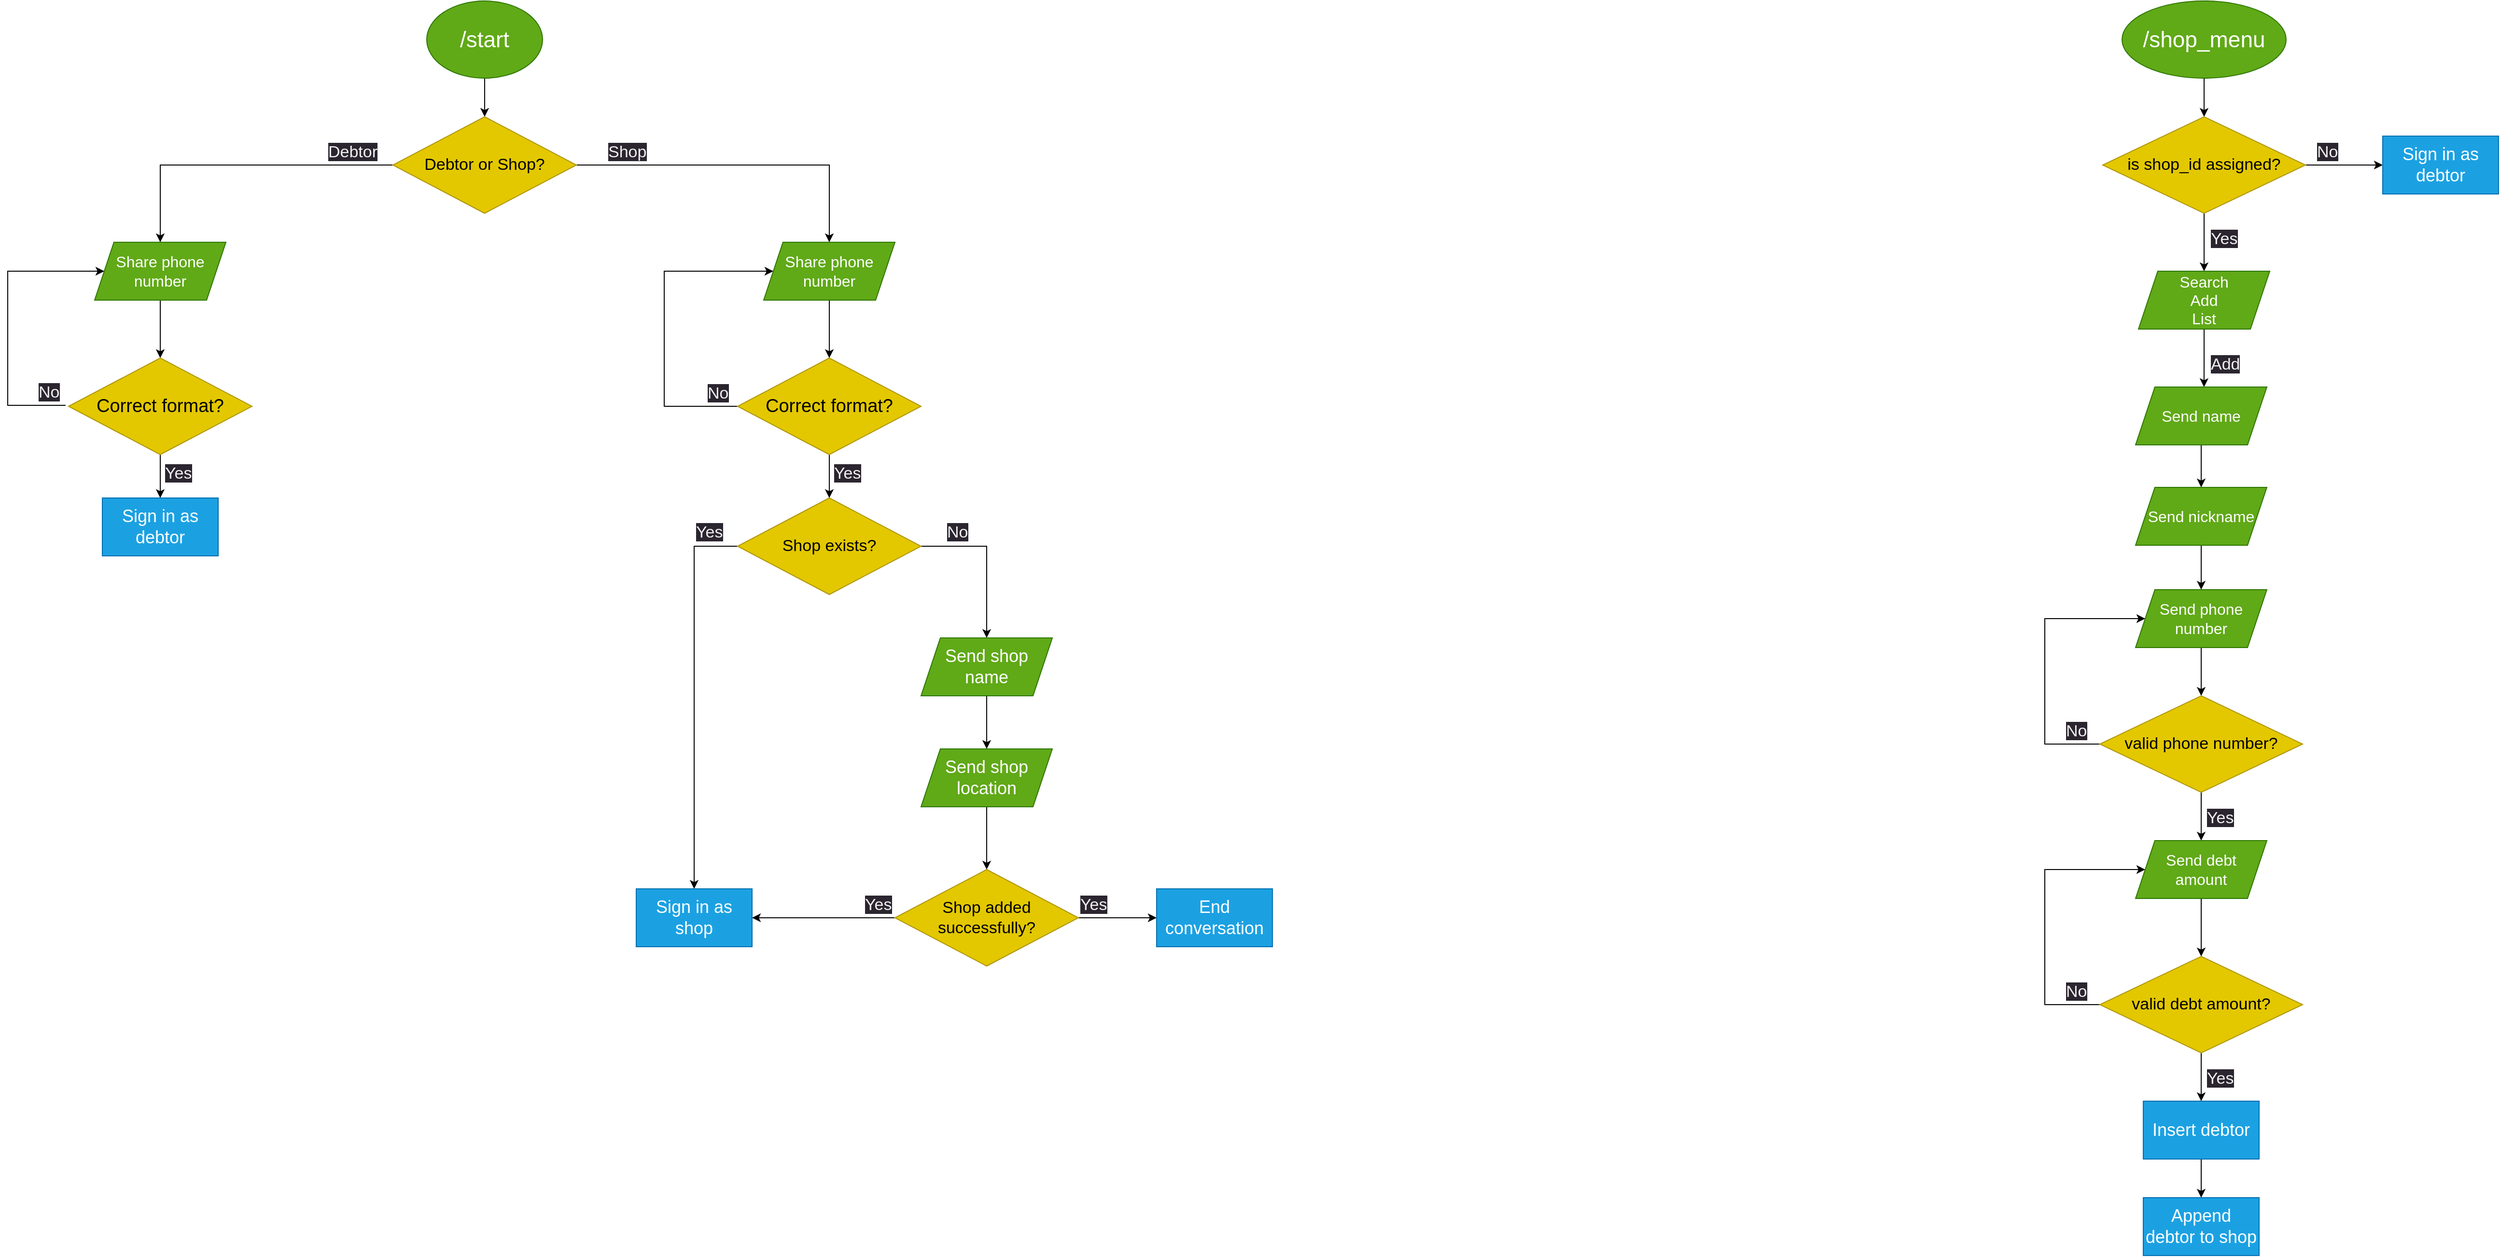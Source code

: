 <mxfile version="21.5.0" type="device">
  <diagram name="Page-1" id="ZCTmXSfx99b_AYZsrj3S">
    <mxGraphModel dx="1766" dy="804" grid="1" gridSize="10" guides="1" tooltips="1" connect="1" arrows="1" fold="1" page="0" pageScale="1" pageWidth="827" pageHeight="1169" math="0" shadow="0">
      <root>
        <mxCell id="0" />
        <mxCell id="1" parent="0" />
        <mxCell id="9ZaSiUd8DV9uHAAC3J2y-7" style="edgeStyle=orthogonalEdgeStyle;rounded=0;orthogonalLoop=1;jettySize=auto;html=1;exitX=0.5;exitY=1;exitDx=0;exitDy=0;entryX=0.5;entryY=0;entryDx=0;entryDy=0;" edge="1" parent="1" source="9ZaSiUd8DV9uHAAC3J2y-1" target="9ZaSiUd8DV9uHAAC3J2y-6">
          <mxGeometry relative="1" as="geometry" />
        </mxCell>
        <mxCell id="9ZaSiUd8DV9uHAAC3J2y-1" value="&lt;font style=&quot;font-size: 23px;&quot;&gt;/start&lt;/font&gt;" style="ellipse;whiteSpace=wrap;html=1;fillColor=#60a917;fontColor=#ffffff;strokeColor=#2D7600;" vertex="1" parent="1">
          <mxGeometry x="354" y="40" width="120" height="80" as="geometry" />
        </mxCell>
        <mxCell id="9ZaSiUd8DV9uHAAC3J2y-29" style="edgeStyle=orthogonalEdgeStyle;rounded=0;orthogonalLoop=1;jettySize=auto;html=1;exitX=0;exitY=0.5;exitDx=0;exitDy=0;entryX=0.5;entryY=0;entryDx=0;entryDy=0;" edge="1" parent="1" source="9ZaSiUd8DV9uHAAC3J2y-6" target="9ZaSiUd8DV9uHAAC3J2y-28">
          <mxGeometry relative="1" as="geometry" />
        </mxCell>
        <mxCell id="9ZaSiUd8DV9uHAAC3J2y-33" style="edgeStyle=orthogonalEdgeStyle;rounded=0;orthogonalLoop=1;jettySize=auto;html=1;exitX=1;exitY=0.5;exitDx=0;exitDy=0;entryX=0.5;entryY=0;entryDx=0;entryDy=0;" edge="1" parent="1" source="9ZaSiUd8DV9uHAAC3J2y-6" target="9ZaSiUd8DV9uHAAC3J2y-31">
          <mxGeometry relative="1" as="geometry" />
        </mxCell>
        <mxCell id="9ZaSiUd8DV9uHAAC3J2y-6" value="&lt;font style=&quot;font-size: 17px;&quot;&gt;Debtor or Shop?&lt;/font&gt;" style="rhombus;whiteSpace=wrap;html=1;fillColor=#e3c800;fontColor=#000000;strokeColor=#B09500;" vertex="1" parent="1">
          <mxGeometry x="319" y="160" width="190" height="100" as="geometry" />
        </mxCell>
        <mxCell id="9ZaSiUd8DV9uHAAC3J2y-10" value="&lt;font style=&quot;font-size: 18px;&quot;&gt;Sign in as debtor&lt;/font&gt;" style="rounded=0;whiteSpace=wrap;html=1;fillColor=#1ba1e2;fontColor=#ffffff;strokeColor=#006EAF;" vertex="1" parent="1">
          <mxGeometry x="18" y="555" width="120" height="60" as="geometry" />
        </mxCell>
        <mxCell id="9ZaSiUd8DV9uHAAC3J2y-12" value="&lt;span style=&quot;color: rgb(240, 240, 240); font-family: Helvetica; font-size: 17px; font-style: normal; font-variant-ligatures: normal; font-variant-caps: normal; font-weight: 400; letter-spacing: normal; orphans: 2; text-align: center; text-indent: 0px; text-transform: none; widows: 2; word-spacing: 0px; -webkit-text-stroke-width: 0px; background-color: rgb(42, 37, 47); text-decoration-thickness: initial; text-decoration-style: initial; text-decoration-color: initial; float: none; display: inline !important;&quot;&gt;Debtor&lt;/span&gt;" style="text;whiteSpace=wrap;html=1;" vertex="1" parent="1">
          <mxGeometry x="250" y="180" width="60" height="30" as="geometry" />
        </mxCell>
        <mxCell id="9ZaSiUd8DV9uHAAC3J2y-19" style="edgeStyle=orthogonalEdgeStyle;rounded=0;orthogonalLoop=1;jettySize=auto;html=1;exitX=0;exitY=0.5;exitDx=0;exitDy=0;entryX=0.5;entryY=0;entryDx=0;entryDy=0;" edge="1" parent="1" source="9ZaSiUd8DV9uHAAC3J2y-15" target="9ZaSiUd8DV9uHAAC3J2y-18">
          <mxGeometry relative="1" as="geometry" />
        </mxCell>
        <mxCell id="9ZaSiUd8DV9uHAAC3J2y-38" style="edgeStyle=orthogonalEdgeStyle;rounded=0;orthogonalLoop=1;jettySize=auto;html=1;exitX=1;exitY=0.5;exitDx=0;exitDy=0;entryX=0.5;entryY=0;entryDx=0;entryDy=0;" edge="1" parent="1" source="9ZaSiUd8DV9uHAAC3J2y-15" target="9ZaSiUd8DV9uHAAC3J2y-35">
          <mxGeometry relative="1" as="geometry" />
        </mxCell>
        <mxCell id="9ZaSiUd8DV9uHAAC3J2y-15" value="&lt;font style=&quot;font-size: 17px;&quot;&gt;Shop exists?&lt;/font&gt;" style="rhombus;whiteSpace=wrap;html=1;fillColor=#e3c800;fontColor=#000000;strokeColor=#B09500;" vertex="1" parent="1">
          <mxGeometry x="676" y="555" width="190" height="100" as="geometry" />
        </mxCell>
        <mxCell id="9ZaSiUd8DV9uHAAC3J2y-18" value="&lt;font style=&quot;font-size: 18px;&quot;&gt;Sign in as shop&lt;/font&gt;" style="rounded=0;whiteSpace=wrap;html=1;fillColor=#1ba1e2;fontColor=#ffffff;strokeColor=#006EAF;" vertex="1" parent="1">
          <mxGeometry x="571" y="960" width="120" height="60" as="geometry" />
        </mxCell>
        <mxCell id="9ZaSiUd8DV9uHAAC3J2y-22" value="&lt;span style=&quot;color: rgb(240, 240, 240); font-family: Helvetica; font-size: 17px; font-style: normal; font-variant-ligatures: normal; font-variant-caps: normal; font-weight: 400; letter-spacing: normal; orphans: 2; text-align: center; text-indent: 0px; text-transform: none; widows: 2; word-spacing: 0px; -webkit-text-stroke-width: 0px; background-color: rgb(42, 37, 47); text-decoration-thickness: initial; text-decoration-style: initial; text-decoration-color: initial; float: none; display: inline !important;&quot;&gt;Shop&lt;/span&gt;" style="text;whiteSpace=wrap;html=1;" vertex="1" parent="1">
          <mxGeometry x="540" y="180" width="60" height="30" as="geometry" />
        </mxCell>
        <mxCell id="9ZaSiUd8DV9uHAAC3J2y-23" value="&lt;span style=&quot;color: rgb(240, 240, 240); font-family: Helvetica; font-size: 17px; font-style: normal; font-variant-ligatures: normal; font-variant-caps: normal; font-weight: 400; letter-spacing: normal; orphans: 2; text-align: center; text-indent: 0px; text-transform: none; widows: 2; word-spacing: 0px; -webkit-text-stroke-width: 0px; background-color: rgb(42, 37, 47); text-decoration-thickness: initial; text-decoration-style: initial; text-decoration-color: initial; float: none; display: inline !important;&quot;&gt;Yes&lt;/span&gt;" style="text;whiteSpace=wrap;html=1;" vertex="1" parent="1">
          <mxGeometry x="631" y="574" width="60" height="30" as="geometry" />
        </mxCell>
        <mxCell id="9ZaSiUd8DV9uHAAC3J2y-24" value="&lt;span style=&quot;color: rgb(240, 240, 240); font-family: Helvetica; font-size: 17px; font-style: normal; font-variant-ligatures: normal; font-variant-caps: normal; font-weight: 400; letter-spacing: normal; orphans: 2; text-align: center; text-indent: 0px; text-transform: none; widows: 2; word-spacing: 0px; -webkit-text-stroke-width: 0px; background-color: rgb(42, 37, 47); text-decoration-thickness: initial; text-decoration-style: initial; text-decoration-color: initial; float: none; display: inline !important;&quot;&gt;No&lt;/span&gt;" style="text;whiteSpace=wrap;html=1;" vertex="1" parent="1">
          <mxGeometry x="891" y="574" width="60" height="30" as="geometry" />
        </mxCell>
        <mxCell id="9ZaSiUd8DV9uHAAC3J2y-42" style="edgeStyle=orthogonalEdgeStyle;rounded=0;orthogonalLoop=1;jettySize=auto;html=1;exitX=0.5;exitY=1;exitDx=0;exitDy=0;entryX=0.5;entryY=0;entryDx=0;entryDy=0;" edge="1" parent="1" source="9ZaSiUd8DV9uHAAC3J2y-28" target="9ZaSiUd8DV9uHAAC3J2y-41">
          <mxGeometry relative="1" as="geometry" />
        </mxCell>
        <mxCell id="9ZaSiUd8DV9uHAAC3J2y-28" value="&lt;font style=&quot;font-size: 16px;&quot;&gt;Share phone number&lt;/font&gt;" style="shape=parallelogram;perimeter=parallelogramPerimeter;whiteSpace=wrap;html=1;fixedSize=1;fillColor=#60a917;fontColor=#ffffff;strokeColor=#2D7600;" vertex="1" parent="1">
          <mxGeometry x="10" y="290" width="136" height="60" as="geometry" />
        </mxCell>
        <mxCell id="9ZaSiUd8DV9uHAAC3J2y-49" style="edgeStyle=orthogonalEdgeStyle;rounded=0;orthogonalLoop=1;jettySize=auto;html=1;exitX=0.5;exitY=1;exitDx=0;exitDy=0;entryX=0.5;entryY=0;entryDx=0;entryDy=0;" edge="1" parent="1" source="9ZaSiUd8DV9uHAAC3J2y-31" target="9ZaSiUd8DV9uHAAC3J2y-48">
          <mxGeometry relative="1" as="geometry" />
        </mxCell>
        <mxCell id="9ZaSiUd8DV9uHAAC3J2y-31" value="&lt;font style=&quot;font-size: 16px;&quot;&gt;Share phone number&lt;/font&gt;" style="shape=parallelogram;perimeter=parallelogramPerimeter;whiteSpace=wrap;html=1;fixedSize=1;fillColor=#60a917;fontColor=#ffffff;strokeColor=#2D7600;" vertex="1" parent="1">
          <mxGeometry x="703" y="290" width="136" height="60" as="geometry" />
        </mxCell>
        <mxCell id="9ZaSiUd8DV9uHAAC3J2y-37" style="edgeStyle=orthogonalEdgeStyle;rounded=0;orthogonalLoop=1;jettySize=auto;html=1;exitX=0.5;exitY=1;exitDx=0;exitDy=0;entryX=0.5;entryY=0;entryDx=0;entryDy=0;" edge="1" parent="1" source="9ZaSiUd8DV9uHAAC3J2y-35" target="9ZaSiUd8DV9uHAAC3J2y-36">
          <mxGeometry relative="1" as="geometry" />
        </mxCell>
        <mxCell id="9ZaSiUd8DV9uHAAC3J2y-35" value="&lt;font style=&quot;font-size: 18px;&quot;&gt;Send shop name&lt;/font&gt;" style="shape=parallelogram;perimeter=parallelogramPerimeter;whiteSpace=wrap;html=1;fixedSize=1;fillColor=#60a917;fontColor=#ffffff;strokeColor=#2D7600;" vertex="1" parent="1">
          <mxGeometry x="866" y="700" width="136" height="60" as="geometry" />
        </mxCell>
        <mxCell id="9ZaSiUd8DV9uHAAC3J2y-56" style="edgeStyle=orthogonalEdgeStyle;rounded=0;orthogonalLoop=1;jettySize=auto;html=1;exitX=0.5;exitY=1;exitDx=0;exitDy=0;entryX=0.5;entryY=0;entryDx=0;entryDy=0;" edge="1" parent="1" source="9ZaSiUd8DV9uHAAC3J2y-36" target="9ZaSiUd8DV9uHAAC3J2y-55">
          <mxGeometry relative="1" as="geometry" />
        </mxCell>
        <mxCell id="9ZaSiUd8DV9uHAAC3J2y-36" value="&lt;font style=&quot;font-size: 18px;&quot;&gt;Send shop location&lt;/font&gt;" style="shape=parallelogram;perimeter=parallelogramPerimeter;whiteSpace=wrap;html=1;fixedSize=1;fillColor=#60a917;fontColor=#ffffff;strokeColor=#2D7600;" vertex="1" parent="1">
          <mxGeometry x="866" y="815" width="136" height="60" as="geometry" />
        </mxCell>
        <mxCell id="9ZaSiUd8DV9uHAAC3J2y-43" style="edgeStyle=orthogonalEdgeStyle;rounded=0;orthogonalLoop=1;jettySize=auto;html=1;exitX=0.5;exitY=1;exitDx=0;exitDy=0;entryX=0.5;entryY=0;entryDx=0;entryDy=0;" edge="1" parent="1" source="9ZaSiUd8DV9uHAAC3J2y-41" target="9ZaSiUd8DV9uHAAC3J2y-10">
          <mxGeometry relative="1" as="geometry" />
        </mxCell>
        <mxCell id="9ZaSiUd8DV9uHAAC3J2y-41" value="&lt;font style=&quot;font-size: 19px;&quot;&gt;Correct format?&lt;/font&gt;" style="rhombus;whiteSpace=wrap;html=1;fillColor=#e3c800;fontColor=#000000;strokeColor=#B09500;" vertex="1" parent="1">
          <mxGeometry x="-17" y="410" width="190" height="100" as="geometry" />
        </mxCell>
        <mxCell id="9ZaSiUd8DV9uHAAC3J2y-44" value="&lt;span style=&quot;color: rgb(240, 240, 240); font-family: Helvetica; font-size: 17px; font-style: normal; font-variant-ligatures: normal; font-variant-caps: normal; font-weight: 400; letter-spacing: normal; orphans: 2; text-align: center; text-indent: 0px; text-transform: none; widows: 2; word-spacing: 0px; -webkit-text-stroke-width: 0px; background-color: rgb(42, 37, 47); text-decoration-thickness: initial; text-decoration-style: initial; text-decoration-color: initial; float: none; display: inline !important;&quot;&gt;Yes&lt;/span&gt;" style="text;whiteSpace=wrap;html=1;" vertex="1" parent="1">
          <mxGeometry x="81" y="513" width="60" height="30" as="geometry" />
        </mxCell>
        <mxCell id="9ZaSiUd8DV9uHAAC3J2y-47" style="edgeStyle=orthogonalEdgeStyle;rounded=0;orthogonalLoop=1;jettySize=auto;html=1;exitX=0.5;exitY=1;exitDx=0;exitDy=0;entryX=0;entryY=0.5;entryDx=0;entryDy=0;" edge="1" parent="1" source="9ZaSiUd8DV9uHAAC3J2y-45" target="9ZaSiUd8DV9uHAAC3J2y-28">
          <mxGeometry relative="1" as="geometry">
            <Array as="points">
              <mxPoint x="-80" y="459" />
              <mxPoint x="-80" y="320" />
            </Array>
          </mxGeometry>
        </mxCell>
        <mxCell id="9ZaSiUd8DV9uHAAC3J2y-45" value="&lt;span style=&quot;color: rgb(240, 240, 240); font-family: Helvetica; font-size: 17px; font-style: normal; font-variant-ligatures: normal; font-variant-caps: normal; font-weight: 400; letter-spacing: normal; orphans: 2; text-align: center; text-indent: 0px; text-transform: none; widows: 2; word-spacing: 0px; -webkit-text-stroke-width: 0px; background-color: rgb(42, 37, 47); text-decoration-thickness: initial; text-decoration-style: initial; text-decoration-color: initial; float: none; display: inline !important;&quot;&gt;No&lt;/span&gt;" style="text;whiteSpace=wrap;html=1;" vertex="1" parent="1">
          <mxGeometry x="-50" y="429" width="60" height="30" as="geometry" />
        </mxCell>
        <mxCell id="9ZaSiUd8DV9uHAAC3J2y-50" style="edgeStyle=orthogonalEdgeStyle;rounded=0;orthogonalLoop=1;jettySize=auto;html=1;exitX=0.5;exitY=1;exitDx=0;exitDy=0;entryX=0.5;entryY=0;entryDx=0;entryDy=0;" edge="1" parent="1" source="9ZaSiUd8DV9uHAAC3J2y-48" target="9ZaSiUd8DV9uHAAC3J2y-15">
          <mxGeometry relative="1" as="geometry" />
        </mxCell>
        <mxCell id="9ZaSiUd8DV9uHAAC3J2y-51" style="edgeStyle=orthogonalEdgeStyle;rounded=0;orthogonalLoop=1;jettySize=auto;html=1;exitX=0;exitY=0.5;exitDx=0;exitDy=0;entryX=0;entryY=0.5;entryDx=0;entryDy=0;" edge="1" parent="1" source="9ZaSiUd8DV9uHAAC3J2y-48" target="9ZaSiUd8DV9uHAAC3J2y-31">
          <mxGeometry relative="1" as="geometry">
            <Array as="points">
              <mxPoint x="600" y="460" />
              <mxPoint x="600" y="320" />
            </Array>
          </mxGeometry>
        </mxCell>
        <mxCell id="9ZaSiUd8DV9uHAAC3J2y-48" value="&lt;font style=&quot;font-size: 19px;&quot;&gt;Correct format?&lt;/font&gt;" style="rhombus;whiteSpace=wrap;html=1;fillColor=#e3c800;fontColor=#000000;strokeColor=#B09500;" vertex="1" parent="1">
          <mxGeometry x="676" y="410" width="190" height="100" as="geometry" />
        </mxCell>
        <mxCell id="9ZaSiUd8DV9uHAAC3J2y-52" value="&lt;span style=&quot;color: rgb(240, 240, 240); font-family: Helvetica; font-size: 17px; font-style: normal; font-variant-ligatures: normal; font-variant-caps: normal; font-weight: 400; letter-spacing: normal; orphans: 2; text-align: center; text-indent: 0px; text-transform: none; widows: 2; word-spacing: 0px; -webkit-text-stroke-width: 0px; background-color: rgb(42, 37, 47); text-decoration-thickness: initial; text-decoration-style: initial; text-decoration-color: initial; float: none; display: inline !important;&quot;&gt;No&lt;/span&gt;" style="text;whiteSpace=wrap;html=1;" vertex="1" parent="1">
          <mxGeometry x="643" y="430" width="60" height="30" as="geometry" />
        </mxCell>
        <mxCell id="9ZaSiUd8DV9uHAAC3J2y-53" value="&lt;span style=&quot;color: rgb(240, 240, 240); font-family: Helvetica; font-size: 17px; font-style: normal; font-variant-ligatures: normal; font-variant-caps: normal; font-weight: 400; letter-spacing: normal; orphans: 2; text-align: center; text-indent: 0px; text-transform: none; widows: 2; word-spacing: 0px; -webkit-text-stroke-width: 0px; background-color: rgb(42, 37, 47); text-decoration-thickness: initial; text-decoration-style: initial; text-decoration-color: initial; float: none; display: inline !important;&quot;&gt;Yes&lt;/span&gt;" style="text;whiteSpace=wrap;html=1;" vertex="1" parent="1">
          <mxGeometry x="774" y="513" width="60" height="30" as="geometry" />
        </mxCell>
        <mxCell id="9ZaSiUd8DV9uHAAC3J2y-57" style="edgeStyle=orthogonalEdgeStyle;rounded=0;orthogonalLoop=1;jettySize=auto;html=1;exitX=0;exitY=0.5;exitDx=0;exitDy=0;entryX=1;entryY=0.5;entryDx=0;entryDy=0;" edge="1" parent="1" source="9ZaSiUd8DV9uHAAC3J2y-55" target="9ZaSiUd8DV9uHAAC3J2y-18">
          <mxGeometry relative="1" as="geometry" />
        </mxCell>
        <mxCell id="9ZaSiUd8DV9uHAAC3J2y-60" style="edgeStyle=orthogonalEdgeStyle;rounded=0;orthogonalLoop=1;jettySize=auto;html=1;exitX=1;exitY=0.5;exitDx=0;exitDy=0;entryX=0;entryY=0.5;entryDx=0;entryDy=0;" edge="1" parent="1" source="9ZaSiUd8DV9uHAAC3J2y-55" target="9ZaSiUd8DV9uHAAC3J2y-59">
          <mxGeometry relative="1" as="geometry" />
        </mxCell>
        <mxCell id="9ZaSiUd8DV9uHAAC3J2y-55" value="&lt;span style=&quot;font-size: 17px;&quot;&gt;Shop added successfully?&lt;/span&gt;" style="rhombus;whiteSpace=wrap;html=1;fillColor=#e3c800;fontColor=#000000;strokeColor=#B09500;" vertex="1" parent="1">
          <mxGeometry x="839" y="940" width="190" height="100" as="geometry" />
        </mxCell>
        <mxCell id="9ZaSiUd8DV9uHAAC3J2y-58" value="&lt;span style=&quot;color: rgb(240, 240, 240); font-family: Helvetica; font-size: 17px; font-style: normal; font-variant-ligatures: normal; font-variant-caps: normal; font-weight: 400; letter-spacing: normal; orphans: 2; text-align: center; text-indent: 0px; text-transform: none; widows: 2; word-spacing: 0px; -webkit-text-stroke-width: 0px; background-color: rgb(42, 37, 47); text-decoration-thickness: initial; text-decoration-style: initial; text-decoration-color: initial; float: none; display: inline !important;&quot;&gt;Yes&lt;/span&gt;" style="text;whiteSpace=wrap;html=1;" vertex="1" parent="1">
          <mxGeometry x="806" y="960" width="60" height="30" as="geometry" />
        </mxCell>
        <mxCell id="9ZaSiUd8DV9uHAAC3J2y-59" value="&lt;font style=&quot;font-size: 18px;&quot;&gt;End conversation&lt;/font&gt;" style="rounded=0;whiteSpace=wrap;html=1;fillColor=#1ba1e2;fontColor=#ffffff;strokeColor=#006EAF;" vertex="1" parent="1">
          <mxGeometry x="1110" y="960" width="120" height="60" as="geometry" />
        </mxCell>
        <mxCell id="9ZaSiUd8DV9uHAAC3J2y-61" value="&lt;span style=&quot;color: rgb(240, 240, 240); font-family: Helvetica; font-size: 17px; font-style: normal; font-variant-ligatures: normal; font-variant-caps: normal; font-weight: 400; letter-spacing: normal; orphans: 2; text-align: center; text-indent: 0px; text-transform: none; widows: 2; word-spacing: 0px; -webkit-text-stroke-width: 0px; background-color: rgb(42, 37, 47); text-decoration-thickness: initial; text-decoration-style: initial; text-decoration-color: initial; float: none; display: inline !important;&quot;&gt;Yes&lt;/span&gt;" style="text;whiteSpace=wrap;html=1;" vertex="1" parent="1">
          <mxGeometry x="1029" y="960" width="60" height="30" as="geometry" />
        </mxCell>
        <mxCell id="9ZaSiUd8DV9uHAAC3J2y-66" style="edgeStyle=orthogonalEdgeStyle;rounded=0;orthogonalLoop=1;jettySize=auto;html=1;exitX=0.5;exitY=1;exitDx=0;exitDy=0;entryX=0.5;entryY=0;entryDx=0;entryDy=0;" edge="1" parent="1" source="9ZaSiUd8DV9uHAAC3J2y-64" target="9ZaSiUd8DV9uHAAC3J2y-65">
          <mxGeometry relative="1" as="geometry" />
        </mxCell>
        <mxCell id="9ZaSiUd8DV9uHAAC3J2y-64" value="&lt;font style=&quot;font-size: 23px;&quot;&gt;/shop_menu&lt;/font&gt;" style="ellipse;whiteSpace=wrap;html=1;fillColor=#60a917;fontColor=#ffffff;strokeColor=#2D7600;" vertex="1" parent="1">
          <mxGeometry x="2110" y="40" width="170" height="80" as="geometry" />
        </mxCell>
        <mxCell id="9ZaSiUd8DV9uHAAC3J2y-68" style="edgeStyle=orthogonalEdgeStyle;rounded=0;orthogonalLoop=1;jettySize=auto;html=1;exitX=1;exitY=0.5;exitDx=0;exitDy=0;entryX=0;entryY=0.5;entryDx=0;entryDy=0;" edge="1" parent="1" source="9ZaSiUd8DV9uHAAC3J2y-65" target="9ZaSiUd8DV9uHAAC3J2y-67">
          <mxGeometry relative="1" as="geometry" />
        </mxCell>
        <mxCell id="9ZaSiUd8DV9uHAAC3J2y-74" style="edgeStyle=orthogonalEdgeStyle;rounded=0;orthogonalLoop=1;jettySize=auto;html=1;exitX=0.5;exitY=1;exitDx=0;exitDy=0;" edge="1" parent="1" source="9ZaSiUd8DV9uHAAC3J2y-65" target="9ZaSiUd8DV9uHAAC3J2y-73">
          <mxGeometry relative="1" as="geometry" />
        </mxCell>
        <mxCell id="9ZaSiUd8DV9uHAAC3J2y-65" value="&lt;font style=&quot;font-size: 17px;&quot;&gt;is shop_id assigned?&lt;/font&gt;" style="rhombus;whiteSpace=wrap;html=1;fillColor=#e3c800;fontColor=#000000;strokeColor=#B09500;" vertex="1" parent="1">
          <mxGeometry x="2090" y="160" width="210" height="100" as="geometry" />
        </mxCell>
        <mxCell id="9ZaSiUd8DV9uHAAC3J2y-67" value="&lt;font style=&quot;font-size: 18px;&quot;&gt;Sign in as debtor&lt;/font&gt;" style="rounded=0;whiteSpace=wrap;html=1;fillColor=#1ba1e2;fontColor=#ffffff;strokeColor=#006EAF;" vertex="1" parent="1">
          <mxGeometry x="2380" y="180" width="120" height="60" as="geometry" />
        </mxCell>
        <mxCell id="9ZaSiUd8DV9uHAAC3J2y-69" value="&lt;span style=&quot;color: rgb(240, 240, 240); font-family: Helvetica; font-size: 17px; font-style: normal; font-variant-ligatures: normal; font-variant-caps: normal; font-weight: 400; letter-spacing: normal; orphans: 2; text-align: center; text-indent: 0px; text-transform: none; widows: 2; word-spacing: 0px; -webkit-text-stroke-width: 0px; background-color: rgb(42, 37, 47); text-decoration-thickness: initial; text-decoration-style: initial; text-decoration-color: initial; float: none; display: inline !important;&quot;&gt;No&lt;/span&gt;" style="text;whiteSpace=wrap;html=1;" vertex="1" parent="1">
          <mxGeometry x="2310" y="180" width="60" height="30" as="geometry" />
        </mxCell>
        <mxCell id="9ZaSiUd8DV9uHAAC3J2y-72" value="&lt;span style=&quot;color: rgb(240, 240, 240); font-family: Helvetica; font-size: 17px; font-style: normal; font-variant-ligatures: normal; font-variant-caps: normal; font-weight: 400; letter-spacing: normal; orphans: 2; text-align: center; text-indent: 0px; text-transform: none; widows: 2; word-spacing: 0px; -webkit-text-stroke-width: 0px; background-color: rgb(42, 37, 47); text-decoration-thickness: initial; text-decoration-style: initial; text-decoration-color: initial; float: none; display: inline !important;&quot;&gt;Yes&lt;/span&gt;" style="text;whiteSpace=wrap;html=1;" vertex="1" parent="1">
          <mxGeometry x="2200" y="270" width="60" height="30" as="geometry" />
        </mxCell>
        <mxCell id="9ZaSiUd8DV9uHAAC3J2y-77" style="edgeStyle=orthogonalEdgeStyle;rounded=0;orthogonalLoop=1;jettySize=auto;html=1;exitX=0.5;exitY=1;exitDx=0;exitDy=0;" edge="1" parent="1" source="9ZaSiUd8DV9uHAAC3J2y-73">
          <mxGeometry relative="1" as="geometry">
            <mxPoint x="2194.952" y="440" as="targetPoint" />
          </mxGeometry>
        </mxCell>
        <mxCell id="9ZaSiUd8DV9uHAAC3J2y-73" value="&lt;font style=&quot;font-size: 16px;&quot;&gt;Search&lt;br&gt;Add&lt;br&gt;List&lt;br&gt;&lt;/font&gt;" style="shape=parallelogram;perimeter=parallelogramPerimeter;whiteSpace=wrap;html=1;fixedSize=1;fillColor=#60a917;fontColor=#ffffff;strokeColor=#2D7600;" vertex="1" parent="1">
          <mxGeometry x="2127" y="320" width="136" height="60" as="geometry" />
        </mxCell>
        <mxCell id="9ZaSiUd8DV9uHAAC3J2y-76" value="&lt;span style=&quot;color: rgb(240, 240, 240); font-family: Helvetica; font-size: 17px; font-style: normal; font-variant-ligatures: normal; font-variant-caps: normal; font-weight: 400; letter-spacing: normal; orphans: 2; text-align: center; text-indent: 0px; text-transform: none; widows: 2; word-spacing: 0px; -webkit-text-stroke-width: 0px; background-color: rgb(42, 37, 47); text-decoration-thickness: initial; text-decoration-style: initial; text-decoration-color: initial; float: none; display: inline !important;&quot;&gt;Add&lt;/span&gt;" style="text;whiteSpace=wrap;html=1;" vertex="1" parent="1">
          <mxGeometry x="2200" y="400" width="60" height="30" as="geometry" />
        </mxCell>
        <mxCell id="9ZaSiUd8DV9uHAAC3J2y-80" style="edgeStyle=orthogonalEdgeStyle;rounded=0;orthogonalLoop=1;jettySize=auto;html=1;exitX=0.5;exitY=1;exitDx=0;exitDy=0;entryX=0.5;entryY=0;entryDx=0;entryDy=0;" edge="1" parent="1" source="9ZaSiUd8DV9uHAAC3J2y-78" target="9ZaSiUd8DV9uHAAC3J2y-79">
          <mxGeometry relative="1" as="geometry" />
        </mxCell>
        <mxCell id="9ZaSiUd8DV9uHAAC3J2y-78" value="&lt;font style=&quot;font-size: 16px;&quot;&gt;Send name&lt;br&gt;&lt;/font&gt;" style="shape=parallelogram;perimeter=parallelogramPerimeter;whiteSpace=wrap;html=1;fixedSize=1;fillColor=#60a917;fontColor=#ffffff;strokeColor=#2D7600;" vertex="1" parent="1">
          <mxGeometry x="2124" y="440" width="136" height="60" as="geometry" />
        </mxCell>
        <mxCell id="9ZaSiUd8DV9uHAAC3J2y-82" style="edgeStyle=orthogonalEdgeStyle;rounded=0;orthogonalLoop=1;jettySize=auto;html=1;exitX=0.5;exitY=1;exitDx=0;exitDy=0;entryX=0.5;entryY=0;entryDx=0;entryDy=0;" edge="1" parent="1" source="9ZaSiUd8DV9uHAAC3J2y-79" target="9ZaSiUd8DV9uHAAC3J2y-81">
          <mxGeometry relative="1" as="geometry" />
        </mxCell>
        <mxCell id="9ZaSiUd8DV9uHAAC3J2y-79" value="&lt;font style=&quot;font-size: 16px;&quot;&gt;Send nickname&lt;br&gt;&lt;/font&gt;" style="shape=parallelogram;perimeter=parallelogramPerimeter;whiteSpace=wrap;html=1;fixedSize=1;fillColor=#60a917;fontColor=#ffffff;strokeColor=#2D7600;" vertex="1" parent="1">
          <mxGeometry x="2124" y="544" width="136" height="60" as="geometry" />
        </mxCell>
        <mxCell id="9ZaSiUd8DV9uHAAC3J2y-86" style="edgeStyle=orthogonalEdgeStyle;rounded=0;orthogonalLoop=1;jettySize=auto;html=1;exitX=0.5;exitY=1;exitDx=0;exitDy=0;entryX=0.5;entryY=0;entryDx=0;entryDy=0;" edge="1" parent="1" source="9ZaSiUd8DV9uHAAC3J2y-81" target="9ZaSiUd8DV9uHAAC3J2y-83">
          <mxGeometry relative="1" as="geometry" />
        </mxCell>
        <mxCell id="9ZaSiUd8DV9uHAAC3J2y-81" value="&lt;font style=&quot;font-size: 16px;&quot;&gt;Send phone number&lt;br&gt;&lt;/font&gt;" style="shape=parallelogram;perimeter=parallelogramPerimeter;whiteSpace=wrap;html=1;fixedSize=1;fillColor=#60a917;fontColor=#ffffff;strokeColor=#2D7600;" vertex="1" parent="1">
          <mxGeometry x="2124" y="650" width="136" height="60" as="geometry" />
        </mxCell>
        <mxCell id="9ZaSiUd8DV9uHAAC3J2y-84" style="edgeStyle=orthogonalEdgeStyle;rounded=0;orthogonalLoop=1;jettySize=auto;html=1;exitX=0;exitY=0.5;exitDx=0;exitDy=0;entryX=0;entryY=0.5;entryDx=0;entryDy=0;" edge="1" parent="1" source="9ZaSiUd8DV9uHAAC3J2y-83" target="9ZaSiUd8DV9uHAAC3J2y-81">
          <mxGeometry relative="1" as="geometry">
            <Array as="points">
              <mxPoint x="2030" y="810" />
              <mxPoint x="2030" y="680" />
            </Array>
          </mxGeometry>
        </mxCell>
        <mxCell id="9ZaSiUd8DV9uHAAC3J2y-88" style="edgeStyle=orthogonalEdgeStyle;rounded=0;orthogonalLoop=1;jettySize=auto;html=1;exitX=0.5;exitY=1;exitDx=0;exitDy=0;entryX=0.5;entryY=0;entryDx=0;entryDy=0;" edge="1" parent="1" source="9ZaSiUd8DV9uHAAC3J2y-83" target="9ZaSiUd8DV9uHAAC3J2y-87">
          <mxGeometry relative="1" as="geometry" />
        </mxCell>
        <mxCell id="9ZaSiUd8DV9uHAAC3J2y-83" value="&lt;font style=&quot;font-size: 17px;&quot;&gt;valid phone number?&lt;/font&gt;" style="rhombus;whiteSpace=wrap;html=1;fillColor=#e3c800;fontColor=#000000;strokeColor=#B09500;" vertex="1" parent="1">
          <mxGeometry x="2087" y="760" width="210" height="100" as="geometry" />
        </mxCell>
        <mxCell id="9ZaSiUd8DV9uHAAC3J2y-85" value="&lt;span style=&quot;color: rgb(240, 240, 240); font-family: Helvetica; font-size: 17px; font-style: normal; font-variant-ligatures: normal; font-variant-caps: normal; font-weight: 400; letter-spacing: normal; orphans: 2; text-align: center; text-indent: 0px; text-transform: none; widows: 2; word-spacing: 0px; -webkit-text-stroke-width: 0px; background-color: rgb(42, 37, 47); text-decoration-thickness: initial; text-decoration-style: initial; text-decoration-color: initial; float: none; display: inline !important;&quot;&gt;No&lt;/span&gt;" style="text;whiteSpace=wrap;html=1;" vertex="1" parent="1">
          <mxGeometry x="2050" y="780" width="60" height="30" as="geometry" />
        </mxCell>
        <mxCell id="9ZaSiUd8DV9uHAAC3J2y-91" style="edgeStyle=orthogonalEdgeStyle;rounded=0;orthogonalLoop=1;jettySize=auto;html=1;exitX=0.5;exitY=1;exitDx=0;exitDy=0;entryX=0.5;entryY=0;entryDx=0;entryDy=0;" edge="1" parent="1" source="9ZaSiUd8DV9uHAAC3J2y-87" target="9ZaSiUd8DV9uHAAC3J2y-90">
          <mxGeometry relative="1" as="geometry" />
        </mxCell>
        <mxCell id="9ZaSiUd8DV9uHAAC3J2y-87" value="&lt;font style=&quot;font-size: 16px;&quot;&gt;Send debt &lt;br&gt;amount&lt;br&gt;&lt;/font&gt;" style="shape=parallelogram;perimeter=parallelogramPerimeter;whiteSpace=wrap;html=1;fixedSize=1;fillColor=#60a917;fontColor=#ffffff;strokeColor=#2D7600;" vertex="1" parent="1">
          <mxGeometry x="2124" y="910" width="136" height="60" as="geometry" />
        </mxCell>
        <mxCell id="9ZaSiUd8DV9uHAAC3J2y-89" value="&lt;span style=&quot;color: rgb(240, 240, 240); font-family: Helvetica; font-size: 17px; font-style: normal; font-variant-ligatures: normal; font-variant-caps: normal; font-weight: 400; letter-spacing: normal; orphans: 2; text-align: center; text-indent: 0px; text-transform: none; widows: 2; word-spacing: 0px; -webkit-text-stroke-width: 0px; background-color: rgb(42, 37, 47); text-decoration-thickness: initial; text-decoration-style: initial; text-decoration-color: initial; float: none; display: inline !important;&quot;&gt;Yes&lt;/span&gt;" style="text;whiteSpace=wrap;html=1;" vertex="1" parent="1">
          <mxGeometry x="2196" y="870" width="60" height="30" as="geometry" />
        </mxCell>
        <mxCell id="9ZaSiUd8DV9uHAAC3J2y-92" style="edgeStyle=orthogonalEdgeStyle;rounded=0;orthogonalLoop=1;jettySize=auto;html=1;exitX=0;exitY=0.5;exitDx=0;exitDy=0;entryX=0;entryY=0.5;entryDx=0;entryDy=0;" edge="1" parent="1" source="9ZaSiUd8DV9uHAAC3J2y-90" target="9ZaSiUd8DV9uHAAC3J2y-87">
          <mxGeometry relative="1" as="geometry">
            <Array as="points">
              <mxPoint x="2030" y="1080" />
              <mxPoint x="2030" y="940" />
            </Array>
          </mxGeometry>
        </mxCell>
        <mxCell id="9ZaSiUd8DV9uHAAC3J2y-96" style="edgeStyle=orthogonalEdgeStyle;rounded=0;orthogonalLoop=1;jettySize=auto;html=1;exitX=0.5;exitY=1;exitDx=0;exitDy=0;entryX=0.5;entryY=0;entryDx=0;entryDy=0;" edge="1" parent="1" source="9ZaSiUd8DV9uHAAC3J2y-90" target="9ZaSiUd8DV9uHAAC3J2y-95">
          <mxGeometry relative="1" as="geometry" />
        </mxCell>
        <mxCell id="9ZaSiUd8DV9uHAAC3J2y-90" value="&lt;font style=&quot;font-size: 17px;&quot;&gt;valid debt amount?&lt;/font&gt;" style="rhombus;whiteSpace=wrap;html=1;fillColor=#e3c800;fontColor=#000000;strokeColor=#B09500;" vertex="1" parent="1">
          <mxGeometry x="2087" y="1030" width="210" height="100" as="geometry" />
        </mxCell>
        <mxCell id="9ZaSiUd8DV9uHAAC3J2y-93" value="&lt;span style=&quot;color: rgb(240, 240, 240); font-family: Helvetica; font-size: 17px; font-style: normal; font-variant-ligatures: normal; font-variant-caps: normal; font-weight: 400; letter-spacing: normal; orphans: 2; text-align: center; text-indent: 0px; text-transform: none; widows: 2; word-spacing: 0px; -webkit-text-stroke-width: 0px; background-color: rgb(42, 37, 47); text-decoration-thickness: initial; text-decoration-style: initial; text-decoration-color: initial; float: none; display: inline !important;&quot;&gt;No&lt;/span&gt;" style="text;whiteSpace=wrap;html=1;" vertex="1" parent="1">
          <mxGeometry x="2050" y="1050" width="60" height="30" as="geometry" />
        </mxCell>
        <mxCell id="9ZaSiUd8DV9uHAAC3J2y-94" value="&lt;span style=&quot;color: rgb(240, 240, 240); font-family: Helvetica; font-size: 17px; font-style: normal; font-variant-ligatures: normal; font-variant-caps: normal; font-weight: 400; letter-spacing: normal; orphans: 2; text-align: center; text-indent: 0px; text-transform: none; widows: 2; word-spacing: 0px; -webkit-text-stroke-width: 0px; background-color: rgb(42, 37, 47); text-decoration-thickness: initial; text-decoration-style: initial; text-decoration-color: initial; float: none; display: inline !important;&quot;&gt;Yes&lt;/span&gt;" style="text;whiteSpace=wrap;html=1;" vertex="1" parent="1">
          <mxGeometry x="2196" y="1140" width="60" height="30" as="geometry" />
        </mxCell>
        <mxCell id="9ZaSiUd8DV9uHAAC3J2y-98" style="edgeStyle=orthogonalEdgeStyle;rounded=0;orthogonalLoop=1;jettySize=auto;html=1;exitX=0.5;exitY=1;exitDx=0;exitDy=0;entryX=0.5;entryY=0;entryDx=0;entryDy=0;" edge="1" parent="1" source="9ZaSiUd8DV9uHAAC3J2y-95" target="9ZaSiUd8DV9uHAAC3J2y-97">
          <mxGeometry relative="1" as="geometry" />
        </mxCell>
        <mxCell id="9ZaSiUd8DV9uHAAC3J2y-95" value="&lt;font style=&quot;font-size: 18px;&quot;&gt;Insert debtor&lt;/font&gt;" style="rounded=0;whiteSpace=wrap;html=1;fillColor=#1ba1e2;fontColor=#ffffff;strokeColor=#006EAF;" vertex="1" parent="1">
          <mxGeometry x="2132" y="1180" width="120" height="60" as="geometry" />
        </mxCell>
        <mxCell id="9ZaSiUd8DV9uHAAC3J2y-97" value="&lt;span style=&quot;font-size: 18px;&quot;&gt;Append debtor to shop&lt;/span&gt;" style="rounded=0;whiteSpace=wrap;html=1;fillColor=#1ba1e2;fontColor=#ffffff;strokeColor=#006EAF;" vertex="1" parent="1">
          <mxGeometry x="2132" y="1280" width="120" height="60" as="geometry" />
        </mxCell>
      </root>
    </mxGraphModel>
  </diagram>
</mxfile>
